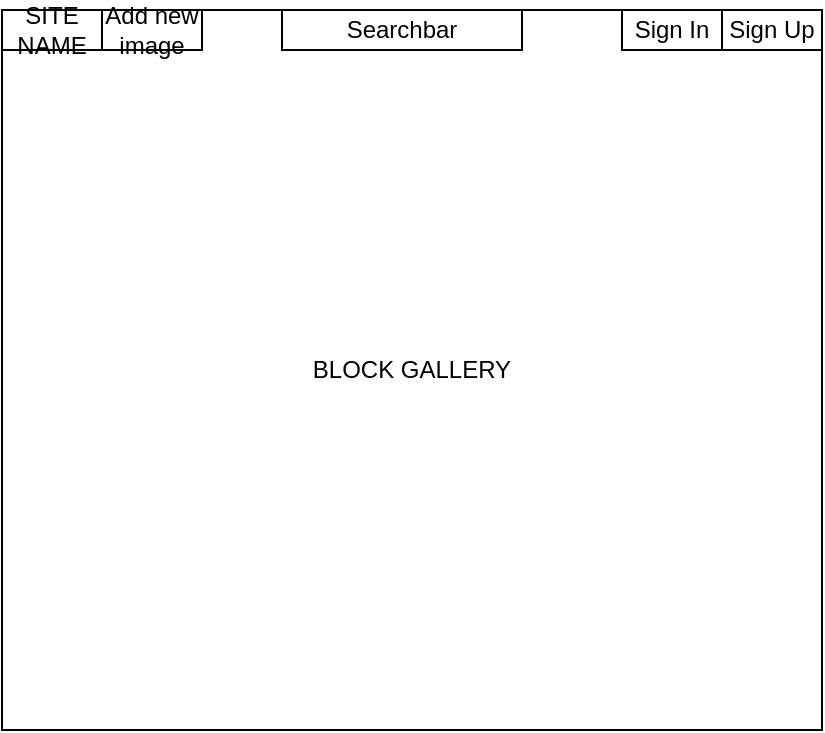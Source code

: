 <mxfile version="14.5.3" type="github">
  <diagram id="QCvgfHrPSyRi4HTmFoVG" name="Page-1">
    <mxGraphModel dx="1422" dy="794" grid="1" gridSize="10" guides="1" tooltips="1" connect="1" arrows="1" fold="1" page="1" pageScale="1" pageWidth="1920" pageHeight="1200" math="0" shadow="0">
      <root>
        <mxCell id="0" />
        <mxCell id="1" parent="0" />
        <mxCell id="JMT_-KIwj8DjP7dEy1pW-1" value="BLOCK GALLERY" style="rounded=0;whiteSpace=wrap;html=1;" vertex="1" parent="1">
          <mxGeometry x="40" y="40" width="410" height="360" as="geometry" />
        </mxCell>
        <mxCell id="JMT_-KIwj8DjP7dEy1pW-2" value="Sign In" style="rounded=0;whiteSpace=wrap;html=1;" vertex="1" parent="1">
          <mxGeometry x="350" y="40" width="50" height="20" as="geometry" />
        </mxCell>
        <mxCell id="JMT_-KIwj8DjP7dEy1pW-3" value="Sign Up" style="rounded=0;whiteSpace=wrap;html=1;" vertex="1" parent="1">
          <mxGeometry x="400" y="40" width="50" height="20" as="geometry" />
        </mxCell>
        <mxCell id="JMT_-KIwj8DjP7dEy1pW-5" value="SITE NAME" style="rounded=0;whiteSpace=wrap;html=1;" vertex="1" parent="1">
          <mxGeometry x="40" y="40" width="50" height="20" as="geometry" />
        </mxCell>
        <mxCell id="JMT_-KIwj8DjP7dEy1pW-6" value="Add new image" style="rounded=0;whiteSpace=wrap;html=1;" vertex="1" parent="1">
          <mxGeometry x="90" y="40" width="50" height="20" as="geometry" />
        </mxCell>
        <mxCell id="JMT_-KIwj8DjP7dEy1pW-7" value="Searchbar&lt;br&gt;" style="rounded=0;whiteSpace=wrap;html=1;" vertex="1" parent="1">
          <mxGeometry x="180" y="40" width="120" height="20" as="geometry" />
        </mxCell>
      </root>
    </mxGraphModel>
  </diagram>
</mxfile>
